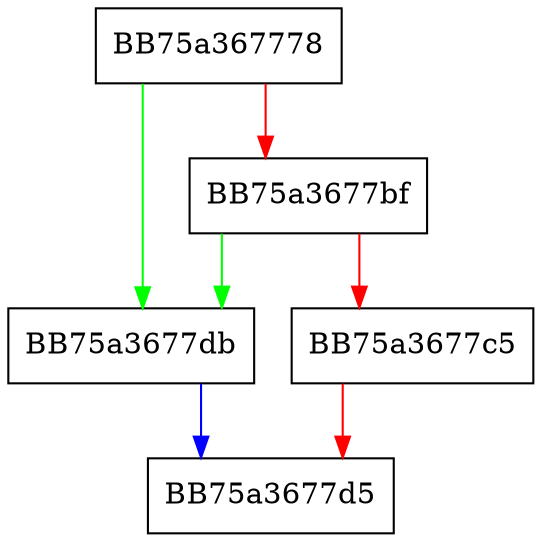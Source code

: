 digraph GetThis {
  node [shape="box"];
  graph [splines=ortho];
  BB75a367778 -> BB75a3677db [color="green"];
  BB75a367778 -> BB75a3677bf [color="red"];
  BB75a3677bf -> BB75a3677db [color="green"];
  BB75a3677bf -> BB75a3677c5 [color="red"];
  BB75a3677c5 -> BB75a3677d5 [color="red"];
  BB75a3677db -> BB75a3677d5 [color="blue"];
}